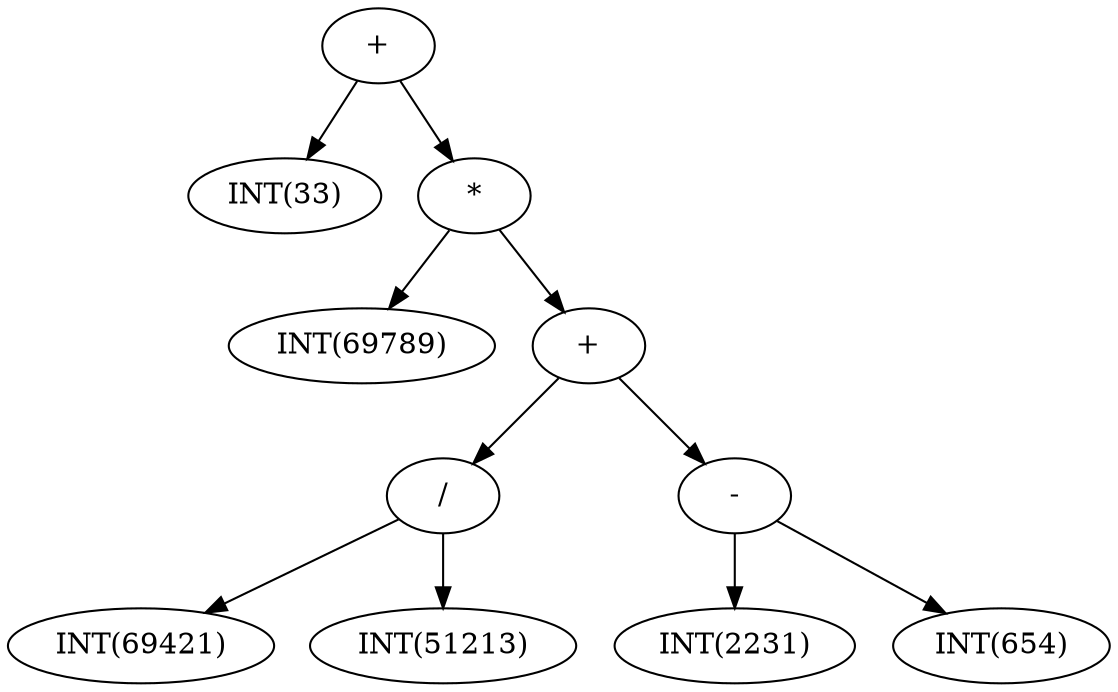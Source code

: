 digraph ExpressionGraph {
4467840752 [label="+"];
4467840752 -> 4467839744;
4467840752 -> 4467840032;
4467839744 [label="INT(33)"];
4467840032 [label="*"];
4467840032 -> 4467839888;
4467840032 -> 4467840368;
4467839888 [label="INT(69789)"];
4467840368 [label="+"];
4467840368 -> 4467840224;
4467840368 -> 4467840560;
4467840224 [label="/"];
4467840224 -> 4467839984;
4467840224 -> 4467840128;
4467839984 [label="INT(69421)"];
4467840128 [label="INT(51213)"];
4467840560 [label="-"];
4467840560 -> 4467840320;
4467840560 -> 4467840464;
4467840320 [label="INT(2231)"];
4467840464 [label="INT(654)"];
}
